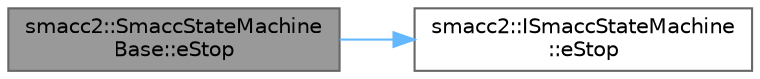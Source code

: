 digraph "smacc2::SmaccStateMachineBase::eStop"
{
 // LATEX_PDF_SIZE
  bgcolor="transparent";
  edge [fontname=Helvetica,fontsize=10,labelfontname=Helvetica,labelfontsize=10];
  node [fontname=Helvetica,fontsize=10,shape=box,height=0.2,width=0.4];
  rankdir="LR";
  Node1 [label="smacc2::SmaccStateMachine\lBase::eStop",height=0.2,width=0.4,color="gray40", fillcolor="grey60", style="filled", fontcolor="black",tooltip=" "];
  Node1 -> Node2 [color="steelblue1",style="solid"];
  Node2 [label="smacc2::ISmaccStateMachine\l::eStop",height=0.2,width=0.4,color="grey40", fillcolor="white", style="filled",URL="$classsmacc2_1_1ISmaccStateMachine.html#ae15370fe2bdbb8a4febb26457ab9efba",tooltip=" "];
}
